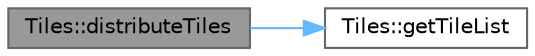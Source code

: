 digraph "Tiles::distributeTiles"
{
 // LATEX_PDF_SIZE
  bgcolor="transparent";
  edge [fontname=Helvetica,fontsize=10,labelfontname=Helvetica,labelfontsize=10];
  node [fontname=Helvetica,fontsize=10,shape=box,height=0.2,width=0.4];
  rankdir="LR";
  Node1 [id="Node000001",label="Tiles::distributeTiles",height=0.2,width=0.4,color="gray40", fillcolor="grey60", style="filled", fontcolor="black",tooltip="Distribue les tuiles aux joueurs."];
  Node1 -> Node2 [id="edge2_Node000001_Node000002",color="steelblue1",style="solid",tooltip=" "];
  Node2 [id="Node000002",label="Tiles::getTileList",height=0.2,width=0.4,color="grey40", fillcolor="white", style="filled",URL="$class_tiles.html#a365cdee054568062ffefee6a19ebe82d",tooltip="Obtient la liste des motifs de tuiles."];
}
